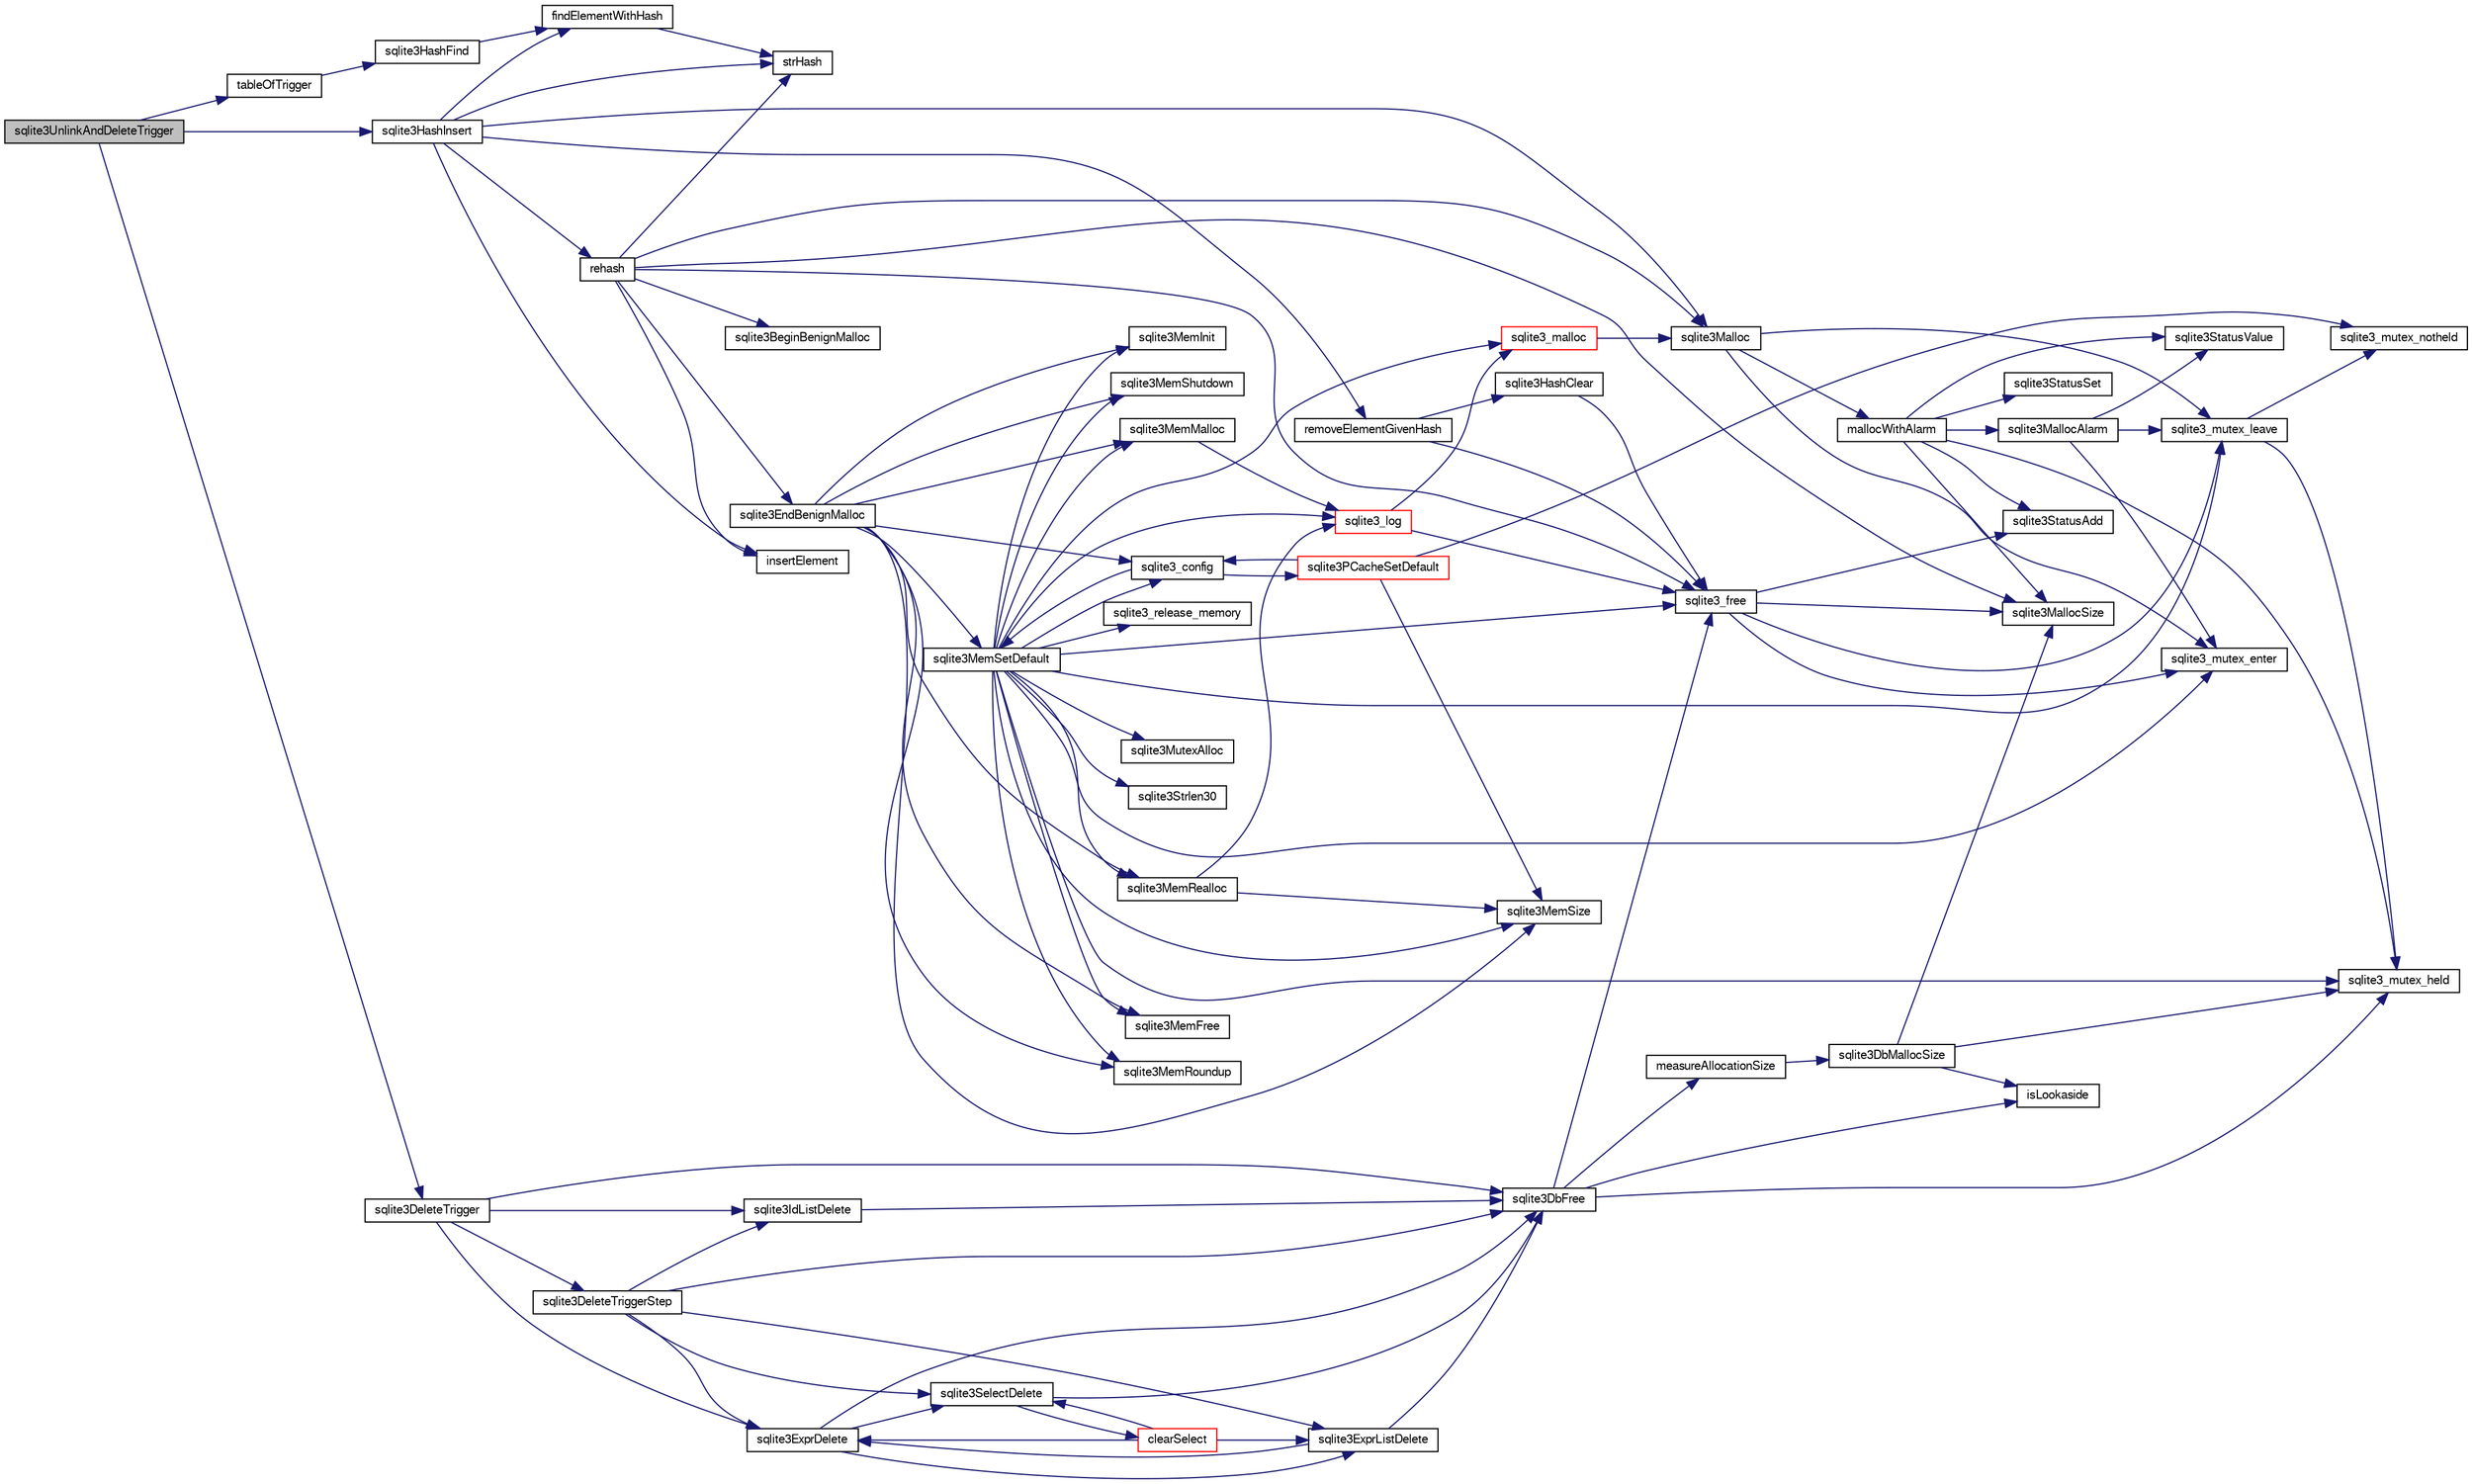digraph "sqlite3UnlinkAndDeleteTrigger"
{
  edge [fontname="FreeSans",fontsize="10",labelfontname="FreeSans",labelfontsize="10"];
  node [fontname="FreeSans",fontsize="10",shape=record];
  rankdir="LR";
  Node731433 [label="sqlite3UnlinkAndDeleteTrigger",height=0.2,width=0.4,color="black", fillcolor="grey75", style="filled", fontcolor="black"];
  Node731433 -> Node731434 [color="midnightblue",fontsize="10",style="solid",fontname="FreeSans"];
  Node731434 [label="sqlite3HashInsert",height=0.2,width=0.4,color="black", fillcolor="white", style="filled",URL="$sqlite3_8c.html#aebbc6c13b3c139d5f3463938f441da3d"];
  Node731434 -> Node731435 [color="midnightblue",fontsize="10",style="solid",fontname="FreeSans"];
  Node731435 [label="findElementWithHash",height=0.2,width=0.4,color="black", fillcolor="white", style="filled",URL="$sqlite3_8c.html#a75c0f574fa5d51702434c6e980d57d7f"];
  Node731435 -> Node731436 [color="midnightblue",fontsize="10",style="solid",fontname="FreeSans"];
  Node731436 [label="strHash",height=0.2,width=0.4,color="black", fillcolor="white", style="filled",URL="$sqlite3_8c.html#ad7193605dadc27cf291d54e15bdd011d"];
  Node731434 -> Node731437 [color="midnightblue",fontsize="10",style="solid",fontname="FreeSans"];
  Node731437 [label="removeElementGivenHash",height=0.2,width=0.4,color="black", fillcolor="white", style="filled",URL="$sqlite3_8c.html#a97ff4ac3846af0f8caf5426adfa2808a"];
  Node731437 -> Node731438 [color="midnightblue",fontsize="10",style="solid",fontname="FreeSans"];
  Node731438 [label="sqlite3_free",height=0.2,width=0.4,color="black", fillcolor="white", style="filled",URL="$sqlite3_8c.html#a6552349e36a8a691af5487999ab09519"];
  Node731438 -> Node731439 [color="midnightblue",fontsize="10",style="solid",fontname="FreeSans"];
  Node731439 [label="sqlite3_mutex_enter",height=0.2,width=0.4,color="black", fillcolor="white", style="filled",URL="$sqlite3_8c.html#a1c12cde690bd89f104de5cbad12a6bf5"];
  Node731438 -> Node731440 [color="midnightblue",fontsize="10",style="solid",fontname="FreeSans"];
  Node731440 [label="sqlite3StatusAdd",height=0.2,width=0.4,color="black", fillcolor="white", style="filled",URL="$sqlite3_8c.html#afa029f93586aeab4cc85360905dae9cd"];
  Node731438 -> Node731441 [color="midnightblue",fontsize="10",style="solid",fontname="FreeSans"];
  Node731441 [label="sqlite3MallocSize",height=0.2,width=0.4,color="black", fillcolor="white", style="filled",URL="$sqlite3_8c.html#acf5d2a5f35270bafb050bd2def576955"];
  Node731438 -> Node731442 [color="midnightblue",fontsize="10",style="solid",fontname="FreeSans"];
  Node731442 [label="sqlite3_mutex_leave",height=0.2,width=0.4,color="black", fillcolor="white", style="filled",URL="$sqlite3_8c.html#a5838d235601dbd3c1fa993555c6bcc93"];
  Node731442 -> Node731443 [color="midnightblue",fontsize="10",style="solid",fontname="FreeSans"];
  Node731443 [label="sqlite3_mutex_held",height=0.2,width=0.4,color="black", fillcolor="white", style="filled",URL="$sqlite3_8c.html#acf77da68932b6bc163c5e68547ecc3e7"];
  Node731442 -> Node731444 [color="midnightblue",fontsize="10",style="solid",fontname="FreeSans"];
  Node731444 [label="sqlite3_mutex_notheld",height=0.2,width=0.4,color="black", fillcolor="white", style="filled",URL="$sqlite3_8c.html#a83967c837c1c000d3b5adcfaa688f5dc"];
  Node731437 -> Node731445 [color="midnightblue",fontsize="10",style="solid",fontname="FreeSans"];
  Node731445 [label="sqlite3HashClear",height=0.2,width=0.4,color="black", fillcolor="white", style="filled",URL="$sqlite3_8c.html#acc7a2dfa6603c59af14b3792fe463c73"];
  Node731445 -> Node731438 [color="midnightblue",fontsize="10",style="solid",fontname="FreeSans"];
  Node731434 -> Node731446 [color="midnightblue",fontsize="10",style="solid",fontname="FreeSans"];
  Node731446 [label="sqlite3Malloc",height=0.2,width=0.4,color="black", fillcolor="white", style="filled",URL="$sqlite3_8c.html#a361a2eaa846b1885f123abe46f5d8b2b"];
  Node731446 -> Node731439 [color="midnightblue",fontsize="10",style="solid",fontname="FreeSans"];
  Node731446 -> Node731447 [color="midnightblue",fontsize="10",style="solid",fontname="FreeSans"];
  Node731447 [label="mallocWithAlarm",height=0.2,width=0.4,color="black", fillcolor="white", style="filled",URL="$sqlite3_8c.html#ab070d5cf8e48ec8a6a43cf025d48598b"];
  Node731447 -> Node731443 [color="midnightblue",fontsize="10",style="solid",fontname="FreeSans"];
  Node731447 -> Node731448 [color="midnightblue",fontsize="10",style="solid",fontname="FreeSans"];
  Node731448 [label="sqlite3StatusSet",height=0.2,width=0.4,color="black", fillcolor="white", style="filled",URL="$sqlite3_8c.html#afec7586c01fcb5ea17dc9d7725a589d9"];
  Node731447 -> Node731449 [color="midnightblue",fontsize="10",style="solid",fontname="FreeSans"];
  Node731449 [label="sqlite3StatusValue",height=0.2,width=0.4,color="black", fillcolor="white", style="filled",URL="$sqlite3_8c.html#a30b8ac296c6e200c1fa57708d52c6ef6"];
  Node731447 -> Node731450 [color="midnightblue",fontsize="10",style="solid",fontname="FreeSans"];
  Node731450 [label="sqlite3MallocAlarm",height=0.2,width=0.4,color="black", fillcolor="white", style="filled",URL="$sqlite3_8c.html#ada66988e8471d1198f3219c062377508"];
  Node731450 -> Node731449 [color="midnightblue",fontsize="10",style="solid",fontname="FreeSans"];
  Node731450 -> Node731442 [color="midnightblue",fontsize="10",style="solid",fontname="FreeSans"];
  Node731450 -> Node731439 [color="midnightblue",fontsize="10",style="solid",fontname="FreeSans"];
  Node731447 -> Node731441 [color="midnightblue",fontsize="10",style="solid",fontname="FreeSans"];
  Node731447 -> Node731440 [color="midnightblue",fontsize="10",style="solid",fontname="FreeSans"];
  Node731446 -> Node731442 [color="midnightblue",fontsize="10",style="solid",fontname="FreeSans"];
  Node731434 -> Node731451 [color="midnightblue",fontsize="10",style="solid",fontname="FreeSans"];
  Node731451 [label="rehash",height=0.2,width=0.4,color="black", fillcolor="white", style="filled",URL="$sqlite3_8c.html#a4851529638f6c7af16239ee6e2dcc628"];
  Node731451 -> Node731452 [color="midnightblue",fontsize="10",style="solid",fontname="FreeSans"];
  Node731452 [label="sqlite3BeginBenignMalloc",height=0.2,width=0.4,color="black", fillcolor="white", style="filled",URL="$sqlite3_8c.html#a3344c0e2b1b6df701a1cb326602fac14"];
  Node731451 -> Node731446 [color="midnightblue",fontsize="10",style="solid",fontname="FreeSans"];
  Node731451 -> Node731453 [color="midnightblue",fontsize="10",style="solid",fontname="FreeSans"];
  Node731453 [label="sqlite3EndBenignMalloc",height=0.2,width=0.4,color="black", fillcolor="white", style="filled",URL="$sqlite3_8c.html#a4582127cc64d483dc66c7acf9d8d8fbb"];
  Node731453 -> Node731454 [color="midnightblue",fontsize="10",style="solid",fontname="FreeSans"];
  Node731454 [label="sqlite3MemMalloc",height=0.2,width=0.4,color="black", fillcolor="white", style="filled",URL="$sqlite3_8c.html#a53157f1a669f949332f44ca9f15c0a43"];
  Node731454 -> Node731455 [color="midnightblue",fontsize="10",style="solid",fontname="FreeSans"];
  Node731455 [label="sqlite3_log",height=0.2,width=0.4,color="red", fillcolor="white", style="filled",URL="$sqlite3_8c.html#a298c9699bf9c143662c6b1fec4b2dc3b"];
  Node731455 -> Node731527 [color="midnightblue",fontsize="10",style="solid",fontname="FreeSans"];
  Node731527 [label="sqlite3_malloc",height=0.2,width=0.4,color="red", fillcolor="white", style="filled",URL="$sqlite3_8c.html#ac79dba55fc32b6a840cf5a9769bce7cd"];
  Node731527 -> Node731446 [color="midnightblue",fontsize="10",style="solid",fontname="FreeSans"];
  Node731455 -> Node731438 [color="midnightblue",fontsize="10",style="solid",fontname="FreeSans"];
  Node731453 -> Node731493 [color="midnightblue",fontsize="10",style="solid",fontname="FreeSans"];
  Node731493 [label="sqlite3MemFree",height=0.2,width=0.4,color="black", fillcolor="white", style="filled",URL="$sqlite3_8c.html#a4198492989c7a427e3d704c06058850a"];
  Node731453 -> Node731494 [color="midnightblue",fontsize="10",style="solid",fontname="FreeSans"];
  Node731494 [label="sqlite3MemRealloc",height=0.2,width=0.4,color="black", fillcolor="white", style="filled",URL="$sqlite3_8c.html#addd043cc5742c3b0cf536763cd4e6948"];
  Node731494 -> Node731455 [color="midnightblue",fontsize="10",style="solid",fontname="FreeSans"];
  Node731494 -> Node731495 [color="midnightblue",fontsize="10",style="solid",fontname="FreeSans"];
  Node731495 [label="sqlite3MemSize",height=0.2,width=0.4,color="black", fillcolor="white", style="filled",URL="$sqlite3_8c.html#a564962938d56643e999de431c190f937"];
  Node731453 -> Node731495 [color="midnightblue",fontsize="10",style="solid",fontname="FreeSans"];
  Node731453 -> Node731496 [color="midnightblue",fontsize="10",style="solid",fontname="FreeSans"];
  Node731496 [label="sqlite3MemRoundup",height=0.2,width=0.4,color="black", fillcolor="white", style="filled",URL="$sqlite3_8c.html#ac9d66a2d2d224dfafcf6a49d48436ddc"];
  Node731453 -> Node731497 [color="midnightblue",fontsize="10",style="solid",fontname="FreeSans"];
  Node731497 [label="sqlite3MemInit",height=0.2,width=0.4,color="black", fillcolor="white", style="filled",URL="$sqlite3_8c.html#a1ec61c1becf036ba7fcb571ae51300af"];
  Node731453 -> Node731498 [color="midnightblue",fontsize="10",style="solid",fontname="FreeSans"];
  Node731498 [label="sqlite3MemShutdown",height=0.2,width=0.4,color="black", fillcolor="white", style="filled",URL="$sqlite3_8c.html#a934531b3f7c4743196f453ce6db028dc"];
  Node731453 -> Node731492 [color="midnightblue",fontsize="10",style="solid",fontname="FreeSans"];
  Node731492 [label="sqlite3MemSetDefault",height=0.2,width=0.4,color="black", fillcolor="white", style="filled",URL="$sqlite3_8c.html#a162fbfd727e92c5f8f72625b5ff62549"];
  Node731492 -> Node731454 [color="midnightblue",fontsize="10",style="solid",fontname="FreeSans"];
  Node731492 -> Node731493 [color="midnightblue",fontsize="10",style="solid",fontname="FreeSans"];
  Node731492 -> Node731494 [color="midnightblue",fontsize="10",style="solid",fontname="FreeSans"];
  Node731492 -> Node731495 [color="midnightblue",fontsize="10",style="solid",fontname="FreeSans"];
  Node731492 -> Node731496 [color="midnightblue",fontsize="10",style="solid",fontname="FreeSans"];
  Node731492 -> Node731497 [color="midnightblue",fontsize="10",style="solid",fontname="FreeSans"];
  Node731492 -> Node731498 [color="midnightblue",fontsize="10",style="solid",fontname="FreeSans"];
  Node731492 -> Node731499 [color="midnightblue",fontsize="10",style="solid",fontname="FreeSans"];
  Node731499 [label="sqlite3_config",height=0.2,width=0.4,color="black", fillcolor="white", style="filled",URL="$sqlite3_8c.html#a74ad420b6f26bc06a04ff6ecec8a8c91"];
  Node731499 -> Node731492 [color="midnightblue",fontsize="10",style="solid",fontname="FreeSans"];
  Node731499 -> Node731500 [color="midnightblue",fontsize="10",style="solid",fontname="FreeSans"];
  Node731500 [label="sqlite3PCacheSetDefault",height=0.2,width=0.4,color="red", fillcolor="white", style="filled",URL="$sqlite3_8c.html#a91974afe7709a742451438556ee0c70c"];
  Node731500 -> Node731499 [color="midnightblue",fontsize="10",style="solid",fontname="FreeSans"];
  Node731500 -> Node731444 [color="midnightblue",fontsize="10",style="solid",fontname="FreeSans"];
  Node731500 -> Node731495 [color="midnightblue",fontsize="10",style="solid",fontname="FreeSans"];
  Node731492 -> Node731490 [color="midnightblue",fontsize="10",style="solid",fontname="FreeSans"];
  Node731490 [label="sqlite3MutexAlloc",height=0.2,width=0.4,color="black", fillcolor="white", style="filled",URL="$sqlite3_8c.html#a0e3f432ee581f6876b590e7ad7e84e19"];
  Node731492 -> Node731439 [color="midnightblue",fontsize="10",style="solid",fontname="FreeSans"];
  Node731492 -> Node731442 [color="midnightblue",fontsize="10",style="solid",fontname="FreeSans"];
  Node731492 -> Node731525 [color="midnightblue",fontsize="10",style="solid",fontname="FreeSans"];
  Node731525 [label="sqlite3Strlen30",height=0.2,width=0.4,color="black", fillcolor="white", style="filled",URL="$sqlite3_8c.html#a3dcd80ba41f1a308193dee74857b62a7"];
  Node731492 -> Node731443 [color="midnightblue",fontsize="10",style="solid",fontname="FreeSans"];
  Node731492 -> Node731526 [color="midnightblue",fontsize="10",style="solid",fontname="FreeSans"];
  Node731526 [label="sqlite3_release_memory",height=0.2,width=0.4,color="black", fillcolor="white", style="filled",URL="$sqlite3_8c.html#a91037e7ef182e008677dae146e15cf92"];
  Node731492 -> Node731527 [color="midnightblue",fontsize="10",style="solid",fontname="FreeSans"];
  Node731492 -> Node731438 [color="midnightblue",fontsize="10",style="solid",fontname="FreeSans"];
  Node731492 -> Node731455 [color="midnightblue",fontsize="10",style="solid",fontname="FreeSans"];
  Node731453 -> Node731499 [color="midnightblue",fontsize="10",style="solid",fontname="FreeSans"];
  Node731451 -> Node731438 [color="midnightblue",fontsize="10",style="solid",fontname="FreeSans"];
  Node731451 -> Node731441 [color="midnightblue",fontsize="10",style="solid",fontname="FreeSans"];
  Node731451 -> Node731436 [color="midnightblue",fontsize="10",style="solid",fontname="FreeSans"];
  Node731451 -> Node731722 [color="midnightblue",fontsize="10",style="solid",fontname="FreeSans"];
  Node731722 [label="insertElement",height=0.2,width=0.4,color="black", fillcolor="white", style="filled",URL="$sqlite3_8c.html#a011f717fc5c46f03d78bf81b6714e0ee"];
  Node731434 -> Node731436 [color="midnightblue",fontsize="10",style="solid",fontname="FreeSans"];
  Node731434 -> Node731722 [color="midnightblue",fontsize="10",style="solid",fontname="FreeSans"];
  Node731433 -> Node731723 [color="midnightblue",fontsize="10",style="solid",fontname="FreeSans"];
  Node731723 [label="tableOfTrigger",height=0.2,width=0.4,color="black", fillcolor="white", style="filled",URL="$sqlite3_8c.html#a62f317e5cd5c8e11647b1d56426467c3"];
  Node731723 -> Node731724 [color="midnightblue",fontsize="10",style="solid",fontname="FreeSans"];
  Node731724 [label="sqlite3HashFind",height=0.2,width=0.4,color="black", fillcolor="white", style="filled",URL="$sqlite3_8c.html#a8ca124229470a66b4c9c141ded48e2aa"];
  Node731724 -> Node731435 [color="midnightblue",fontsize="10",style="solid",fontname="FreeSans"];
  Node731433 -> Node731725 [color="midnightblue",fontsize="10",style="solid",fontname="FreeSans"];
  Node731725 [label="sqlite3DeleteTrigger",height=0.2,width=0.4,color="black", fillcolor="white", style="filled",URL="$sqlite3_8c.html#a4be7bebe98d17357fb3fa8cdb3b795f3"];
  Node731725 -> Node731726 [color="midnightblue",fontsize="10",style="solid",fontname="FreeSans"];
  Node731726 [label="sqlite3DeleteTriggerStep",height=0.2,width=0.4,color="black", fillcolor="white", style="filled",URL="$sqlite3_8c.html#a53f07c621cb9933a2287e26026abce8a"];
  Node731726 -> Node731727 [color="midnightblue",fontsize="10",style="solid",fontname="FreeSans"];
  Node731727 [label="sqlite3ExprDelete",height=0.2,width=0.4,color="black", fillcolor="white", style="filled",URL="$sqlite3_8c.html#ae4e21ab5918e0428fbaa9e615dceb309"];
  Node731727 -> Node731464 [color="midnightblue",fontsize="10",style="solid",fontname="FreeSans"];
  Node731464 [label="sqlite3DbFree",height=0.2,width=0.4,color="black", fillcolor="white", style="filled",URL="$sqlite3_8c.html#ac70ab821a6607b4a1b909582dc37a069"];
  Node731464 -> Node731443 [color="midnightblue",fontsize="10",style="solid",fontname="FreeSans"];
  Node731464 -> Node731465 [color="midnightblue",fontsize="10",style="solid",fontname="FreeSans"];
  Node731465 [label="measureAllocationSize",height=0.2,width=0.4,color="black", fillcolor="white", style="filled",URL="$sqlite3_8c.html#a45731e644a22fdb756e2b6337224217a"];
  Node731465 -> Node731466 [color="midnightblue",fontsize="10",style="solid",fontname="FreeSans"];
  Node731466 [label="sqlite3DbMallocSize",height=0.2,width=0.4,color="black", fillcolor="white", style="filled",URL="$sqlite3_8c.html#aa397e5a8a03495203a0767abf0a71f86"];
  Node731466 -> Node731441 [color="midnightblue",fontsize="10",style="solid",fontname="FreeSans"];
  Node731466 -> Node731443 [color="midnightblue",fontsize="10",style="solid",fontname="FreeSans"];
  Node731466 -> Node731467 [color="midnightblue",fontsize="10",style="solid",fontname="FreeSans"];
  Node731467 [label="isLookaside",height=0.2,width=0.4,color="black", fillcolor="white", style="filled",URL="$sqlite3_8c.html#a770fa05ff9717b75e16f4d968a77b897"];
  Node731464 -> Node731467 [color="midnightblue",fontsize="10",style="solid",fontname="FreeSans"];
  Node731464 -> Node731438 [color="midnightblue",fontsize="10",style="solid",fontname="FreeSans"];
  Node731727 -> Node731728 [color="midnightblue",fontsize="10",style="solid",fontname="FreeSans"];
  Node731728 [label="sqlite3SelectDelete",height=0.2,width=0.4,color="black", fillcolor="white", style="filled",URL="$sqlite3_8c.html#a0f56959f0acac85496744f0d068854a0"];
  Node731728 -> Node731729 [color="midnightblue",fontsize="10",style="solid",fontname="FreeSans"];
  Node731729 [label="clearSelect",height=0.2,width=0.4,color="red", fillcolor="white", style="filled",URL="$sqlite3_8c.html#ac083bac4f2f02c26aa02fc24ca8c2dd9"];
  Node731729 -> Node731730 [color="midnightblue",fontsize="10",style="solid",fontname="FreeSans"];
  Node731730 [label="sqlite3ExprListDelete",height=0.2,width=0.4,color="black", fillcolor="white", style="filled",URL="$sqlite3_8c.html#ae9cd46eac81e86a04ed8c09b99fc3c10"];
  Node731730 -> Node731727 [color="midnightblue",fontsize="10",style="solid",fontname="FreeSans"];
  Node731730 -> Node731464 [color="midnightblue",fontsize="10",style="solid",fontname="FreeSans"];
  Node731729 -> Node731727 [color="midnightblue",fontsize="10",style="solid",fontname="FreeSans"];
  Node731729 -> Node731728 [color="midnightblue",fontsize="10",style="solid",fontname="FreeSans"];
  Node731728 -> Node731464 [color="midnightblue",fontsize="10",style="solid",fontname="FreeSans"];
  Node731727 -> Node731730 [color="midnightblue",fontsize="10",style="solid",fontname="FreeSans"];
  Node731726 -> Node731730 [color="midnightblue",fontsize="10",style="solid",fontname="FreeSans"];
  Node731726 -> Node731728 [color="midnightblue",fontsize="10",style="solid",fontname="FreeSans"];
  Node731726 -> Node731767 [color="midnightblue",fontsize="10",style="solid",fontname="FreeSans"];
  Node731767 [label="sqlite3IdListDelete",height=0.2,width=0.4,color="black", fillcolor="white", style="filled",URL="$sqlite3_8c.html#a38bea53ea789e86289ca600ff6010f73"];
  Node731767 -> Node731464 [color="midnightblue",fontsize="10",style="solid",fontname="FreeSans"];
  Node731726 -> Node731464 [color="midnightblue",fontsize="10",style="solid",fontname="FreeSans"];
  Node731725 -> Node731464 [color="midnightblue",fontsize="10",style="solid",fontname="FreeSans"];
  Node731725 -> Node731727 [color="midnightblue",fontsize="10",style="solid",fontname="FreeSans"];
  Node731725 -> Node731767 [color="midnightblue",fontsize="10",style="solid",fontname="FreeSans"];
}

